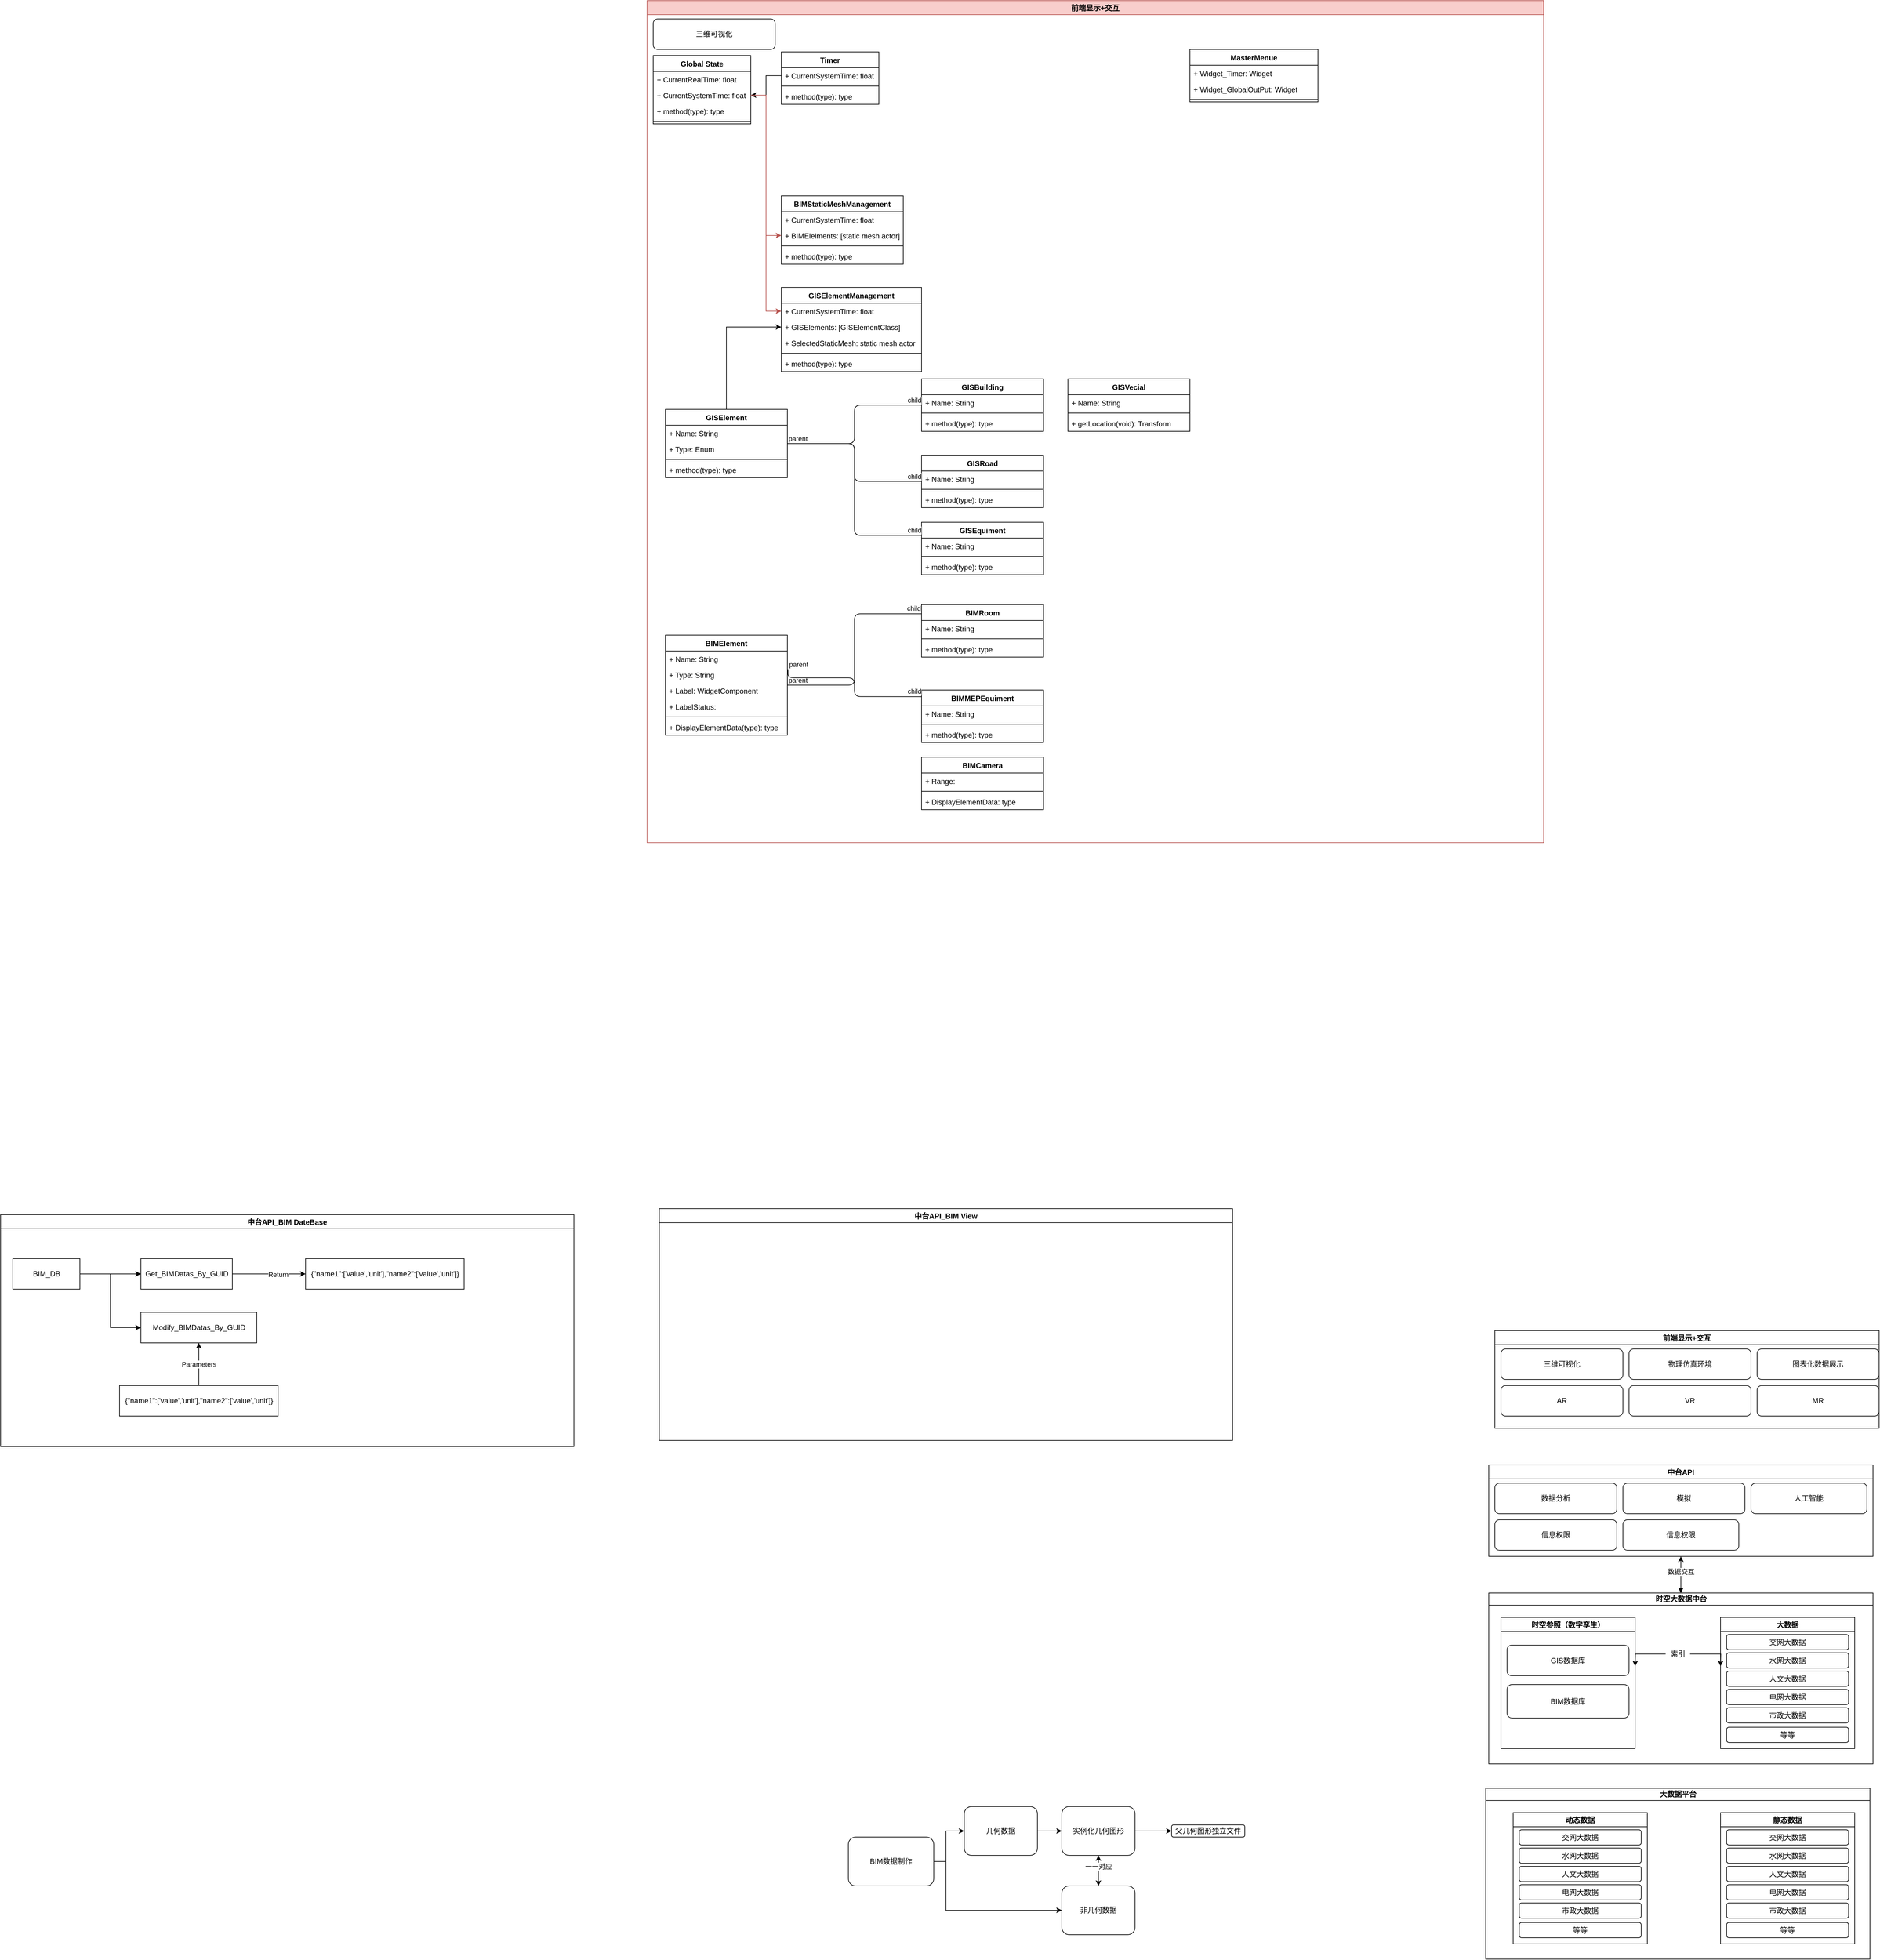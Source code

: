 <mxfile version="13.10.0" type="github">
  <diagram name="Page-1" id="9f46799a-70d6-7492-0946-bef42562c5a5">
    <mxGraphModel dx="2852" dy="2996" grid="1" gridSize="10" guides="1" tooltips="1" connect="1" arrows="1" fold="1" page="1" pageScale="1" pageWidth="1100" pageHeight="850" background="#ffffff" math="0" shadow="0">
      <root>
        <mxCell id="0" />
        <mxCell id="1" parent="0" />
        <mxCell id="bS8lpIofFMbCS8YV53wC-8" style="edgeStyle=orthogonalEdgeStyle;rounded=0;orthogonalLoop=1;jettySize=auto;html=1;entryX=0;entryY=0.5;entryDx=0;entryDy=0;" parent="1" source="bS8lpIofFMbCS8YV53wC-5" target="bS8lpIofFMbCS8YV53wC-9" edge="1">
          <mxGeometry relative="1" as="geometry">
            <mxPoint x="-510" y="760" as="targetPoint" />
            <Array as="points">
              <mxPoint x="-530" y="800" />
              <mxPoint x="-530" y="750" />
            </Array>
          </mxGeometry>
        </mxCell>
        <mxCell id="bS8lpIofFMbCS8YV53wC-11" style="edgeStyle=orthogonalEdgeStyle;rounded=0;orthogonalLoop=1;jettySize=auto;html=1;" parent="1" source="bS8lpIofFMbCS8YV53wC-5" target="bS8lpIofFMbCS8YV53wC-10" edge="1">
          <mxGeometry relative="1" as="geometry">
            <Array as="points">
              <mxPoint x="-530" y="800" />
              <mxPoint x="-530" y="880" />
            </Array>
          </mxGeometry>
        </mxCell>
        <mxCell id="bS8lpIofFMbCS8YV53wC-5" value="BIM数据制作" style="shape=ext;rounded=1;html=1;whiteSpace=wrap;" parent="1" vertex="1">
          <mxGeometry x="-690" y="760" width="140" height="80" as="geometry" />
        </mxCell>
        <mxCell id="bS8lpIofFMbCS8YV53wC-13" style="edgeStyle=orthogonalEdgeStyle;rounded=0;orthogonalLoop=1;jettySize=auto;html=1;exitX=1;exitY=0.5;exitDx=0;exitDy=0;" parent="1" source="bS8lpIofFMbCS8YV53wC-9" target="bS8lpIofFMbCS8YV53wC-12" edge="1">
          <mxGeometry relative="1" as="geometry" />
        </mxCell>
        <mxCell id="bS8lpIofFMbCS8YV53wC-9" value="几何数据" style="shape=ext;rounded=1;html=1;whiteSpace=wrap;" parent="1" vertex="1">
          <mxGeometry x="-500" y="710" width="120" height="80" as="geometry" />
        </mxCell>
        <mxCell id="bS8lpIofFMbCS8YV53wC-16" style="edgeStyle=orthogonalEdgeStyle;rounded=0;orthogonalLoop=1;jettySize=auto;html=1;entryX=0.5;entryY=1;entryDx=0;entryDy=0;" parent="1" source="bS8lpIofFMbCS8YV53wC-10" target="bS8lpIofFMbCS8YV53wC-12" edge="1">
          <mxGeometry relative="1" as="geometry" />
        </mxCell>
        <mxCell id="bS8lpIofFMbCS8YV53wC-10" value="非几何数据" style="shape=ext;rounded=1;html=1;whiteSpace=wrap;" parent="1" vertex="1">
          <mxGeometry x="-340" y="840" width="120" height="80" as="geometry" />
        </mxCell>
        <mxCell id="bS8lpIofFMbCS8YV53wC-15" style="edgeStyle=orthogonalEdgeStyle;rounded=0;orthogonalLoop=1;jettySize=auto;html=1;" parent="1" source="bS8lpIofFMbCS8YV53wC-12" target="bS8lpIofFMbCS8YV53wC-10" edge="1">
          <mxGeometry relative="1" as="geometry" />
        </mxCell>
        <mxCell id="bS8lpIofFMbCS8YV53wC-17" value="一一对应" style="edgeLabel;html=1;align=center;verticalAlign=middle;resizable=0;points=[];" parent="bS8lpIofFMbCS8YV53wC-15" vertex="1" connectable="0">
          <mxGeometry x="-0.274" relative="1" as="geometry">
            <mxPoint as="offset" />
          </mxGeometry>
        </mxCell>
        <mxCell id="bS8lpIofFMbCS8YV53wC-20" style="edgeStyle=orthogonalEdgeStyle;rounded=0;orthogonalLoop=1;jettySize=auto;html=1;entryX=0;entryY=0.5;entryDx=0;entryDy=0;" parent="1" source="bS8lpIofFMbCS8YV53wC-12" target="bS8lpIofFMbCS8YV53wC-21" edge="1">
          <mxGeometry relative="1" as="geometry">
            <mxPoint x="-170" y="710" as="targetPoint" />
          </mxGeometry>
        </mxCell>
        <mxCell id="bS8lpIofFMbCS8YV53wC-12" value="实例化几何图形" style="shape=ext;rounded=1;html=1;whiteSpace=wrap;" parent="1" vertex="1">
          <mxGeometry x="-340" y="710" width="120" height="80" as="geometry" />
        </mxCell>
        <mxCell id="bS8lpIofFMbCS8YV53wC-21" value="父几何图形独立文件" style="shape=ext;rounded=1;html=1;whiteSpace=wrap;" parent="1" vertex="1">
          <mxGeometry x="-160" y="740" width="120" height="20" as="geometry" />
        </mxCell>
        <mxCell id="m-ctssJ2quEOxKzwu2zu-47" style="edgeStyle=orthogonalEdgeStyle;rounded=0;orthogonalLoop=1;jettySize=auto;html=1;entryX=0.5;entryY=1;entryDx=0;entryDy=0;startArrow=block;startFill=1;" parent="1" source="m-ctssJ2quEOxKzwu2zu-3" target="m-ctssJ2quEOxKzwu2zu-46" edge="1">
          <mxGeometry relative="1" as="geometry">
            <Array as="points">
              <mxPoint x="675" y="360" />
              <mxPoint x="675" y="360" />
            </Array>
          </mxGeometry>
        </mxCell>
        <mxCell id="m-ctssJ2quEOxKzwu2zu-48" value="数据交互" style="edgeLabel;html=1;align=center;verticalAlign=middle;resizable=0;points=[];" parent="m-ctssJ2quEOxKzwu2zu-47" vertex="1" connectable="0">
          <mxGeometry x="0.183" relative="1" as="geometry">
            <mxPoint as="offset" />
          </mxGeometry>
        </mxCell>
        <mxCell id="m-ctssJ2quEOxKzwu2zu-3" value="时空大数据中台" style="swimlane;html=1;startSize=20;horizontal=1;childLayout=treeLayout;horizontalTree=0;resizable=1;containerType=tree;" parent="1" vertex="1">
          <mxGeometry x="360" y="360" width="630" height="280" as="geometry">
            <mxRectangle x="360" y="340" width="140" height="20" as="alternateBounds" />
          </mxGeometry>
        </mxCell>
        <mxCell id="m-ctssJ2quEOxKzwu2zu-10" value="时空参照（数字孪生）" style="swimlane;fillColor=none;" parent="m-ctssJ2quEOxKzwu2zu-3" vertex="1">
          <mxGeometry x="20" y="40" width="220" height="215" as="geometry" />
        </mxCell>
        <mxCell id="bS8lpIofFMbCS8YV53wC-6" value="BIM数据库" style="shape=ext;rounded=1;html=1;whiteSpace=wrap;" parent="m-ctssJ2quEOxKzwu2zu-10" vertex="1">
          <mxGeometry x="10" y="110" width="200" height="55" as="geometry" />
        </mxCell>
        <mxCell id="m-ctssJ2quEOxKzwu2zu-49" value="GIS数据库" style="shape=ext;rounded=1;html=1;whiteSpace=wrap;" parent="m-ctssJ2quEOxKzwu2zu-10" vertex="1">
          <mxGeometry x="10" y="45.5" width="200" height="50" as="geometry" />
        </mxCell>
        <mxCell id="m-ctssJ2quEOxKzwu2zu-11" value="大数据" style="swimlane;fillColor=none;" parent="m-ctssJ2quEOxKzwu2zu-3" vertex="1">
          <mxGeometry x="380" y="40" width="220" height="215" as="geometry" />
        </mxCell>
        <mxCell id="m-ctssJ2quEOxKzwu2zu-12" value="交网大数据" style="shape=ext;rounded=1;html=1;whiteSpace=wrap;" parent="m-ctssJ2quEOxKzwu2zu-11" vertex="1">
          <mxGeometry x="10" y="28" width="200" height="25" as="geometry" />
        </mxCell>
        <mxCell id="m-ctssJ2quEOxKzwu2zu-19" value="水网大数据" style="shape=ext;rounded=1;html=1;whiteSpace=wrap;" parent="m-ctssJ2quEOxKzwu2zu-11" vertex="1">
          <mxGeometry x="10" y="58" width="200" height="25" as="geometry" />
        </mxCell>
        <mxCell id="m-ctssJ2quEOxKzwu2zu-20" value="人文大数据" style="shape=ext;rounded=1;html=1;whiteSpace=wrap;" parent="m-ctssJ2quEOxKzwu2zu-11" vertex="1">
          <mxGeometry x="10" y="88" width="200" height="25" as="geometry" />
        </mxCell>
        <mxCell id="m-ctssJ2quEOxKzwu2zu-21" value="电网大数据" style="shape=ext;rounded=1;html=1;whiteSpace=wrap;" parent="m-ctssJ2quEOxKzwu2zu-11" vertex="1">
          <mxGeometry x="10" y="118" width="200" height="25" as="geometry" />
        </mxCell>
        <mxCell id="m-ctssJ2quEOxKzwu2zu-22" value="市政大数据" style="shape=ext;rounded=1;html=1;whiteSpace=wrap;" parent="m-ctssJ2quEOxKzwu2zu-11" vertex="1">
          <mxGeometry x="10" y="148" width="200" height="25" as="geometry" />
        </mxCell>
        <mxCell id="m-ctssJ2quEOxKzwu2zu-23" value="等等" style="shape=ext;rounded=1;html=1;whiteSpace=wrap;" parent="m-ctssJ2quEOxKzwu2zu-11" vertex="1">
          <mxGeometry x="10" y="180" width="200" height="25" as="geometry" />
        </mxCell>
        <mxCell id="m-ctssJ2quEOxKzwu2zu-42" value="索引" style="text;html=1;align=center;verticalAlign=middle;resizable=0;points=[];autosize=1;" parent="m-ctssJ2quEOxKzwu2zu-3" vertex="1">
          <mxGeometry x="290" y="90" width="40" height="20" as="geometry" />
        </mxCell>
        <mxCell id="m-ctssJ2quEOxKzwu2zu-43" style="edgeStyle=orthogonalEdgeStyle;rounded=0;orthogonalLoop=1;jettySize=auto;html=1;" parent="1" source="m-ctssJ2quEOxKzwu2zu-42" edge="1">
          <mxGeometry relative="1" as="geometry">
            <mxPoint x="600" y="480" as="targetPoint" />
          </mxGeometry>
        </mxCell>
        <mxCell id="m-ctssJ2quEOxKzwu2zu-45" style="edgeStyle=orthogonalEdgeStyle;rounded=0;orthogonalLoop=1;jettySize=auto;html=1;" parent="1" source="m-ctssJ2quEOxKzwu2zu-42" edge="1">
          <mxGeometry relative="1" as="geometry">
            <mxPoint x="740" y="480" as="targetPoint" />
          </mxGeometry>
        </mxCell>
        <mxCell id="m-ctssJ2quEOxKzwu2zu-46" value="中台API" style="swimlane;fillColor=none;" parent="1" vertex="1">
          <mxGeometry x="360" y="150" width="630" height="150" as="geometry" />
        </mxCell>
        <mxCell id="bS8lpIofFMbCS8YV53wC-4" value="数据分析" style="shape=ext;rounded=1;html=1;whiteSpace=wrap;" parent="m-ctssJ2quEOxKzwu2zu-46" vertex="1">
          <mxGeometry x="10" y="30" width="200" height="50" as="geometry" />
        </mxCell>
        <mxCell id="m-ctssJ2quEOxKzwu2zu-50" value="模拟" style="shape=ext;rounded=1;html=1;whiteSpace=wrap;" parent="m-ctssJ2quEOxKzwu2zu-46" vertex="1">
          <mxGeometry x="220" y="30" width="200" height="50" as="geometry" />
        </mxCell>
        <mxCell id="m-ctssJ2quEOxKzwu2zu-51" value="人工智能" style="shape=ext;rounded=1;html=1;whiteSpace=wrap;" parent="m-ctssJ2quEOxKzwu2zu-46" vertex="1">
          <mxGeometry x="430" y="30" width="190" height="50" as="geometry" />
        </mxCell>
        <mxCell id="m-ctssJ2quEOxKzwu2zu-52" value="信息权限" style="shape=ext;rounded=1;html=1;whiteSpace=wrap;" parent="m-ctssJ2quEOxKzwu2zu-46" vertex="1">
          <mxGeometry x="10" y="90" width="200" height="50" as="geometry" />
        </mxCell>
        <mxCell id="m-ctssJ2quEOxKzwu2zu-53" value="信息权限" style="shape=ext;rounded=1;html=1;whiteSpace=wrap;" parent="m-ctssJ2quEOxKzwu2zu-46" vertex="1">
          <mxGeometry x="220" y="90" width="190" height="50" as="geometry" />
        </mxCell>
        <mxCell id="m-ctssJ2quEOxKzwu2zu-60" value="前端显示+交互" style="swimlane;fillColor=#f8cecc;strokeColor=#b85450;" parent="1" vertex="1">
          <mxGeometry x="-1020" y="-2250" width="1470" height="1380" as="geometry" />
        </mxCell>
        <mxCell id="m-ctssJ2quEOxKzwu2zu-61" value="三维可视化" style="shape=ext;rounded=1;html=1;whiteSpace=wrap;" parent="m-ctssJ2quEOxKzwu2zu-60" vertex="1">
          <mxGeometry x="10" y="30" width="200" height="50" as="geometry" />
        </mxCell>
        <mxCell id="Zd3WpHDS-rCR1Q-dJC60-32" value="Global State" style="swimlane;fontStyle=1;align=center;verticalAlign=top;childLayout=stackLayout;horizontal=1;startSize=26;horizontalStack=0;resizeParent=1;resizeParentMax=0;resizeLast=0;collapsible=1;marginBottom=0;" parent="m-ctssJ2quEOxKzwu2zu-60" vertex="1">
          <mxGeometry x="10" y="90" width="160" height="112" as="geometry" />
        </mxCell>
        <mxCell id="Zd3WpHDS-rCR1Q-dJC60-36" value="+ CurrentRealTime: float" style="text;strokeColor=none;fillColor=none;align=left;verticalAlign=top;spacingLeft=4;spacingRight=4;overflow=hidden;rotatable=0;points=[[0,0.5],[1,0.5]];portConstraint=eastwest;" parent="Zd3WpHDS-rCR1Q-dJC60-32" vertex="1">
          <mxGeometry y="26" width="160" height="26" as="geometry" />
        </mxCell>
        <mxCell id="Zd3WpHDS-rCR1Q-dJC60-33" value="+ CurrentSystemTime: float" style="text;strokeColor=none;fillColor=none;align=left;verticalAlign=top;spacingLeft=4;spacingRight=4;overflow=hidden;rotatable=0;points=[[0,0.5],[1,0.5]];portConstraint=eastwest;" parent="Zd3WpHDS-rCR1Q-dJC60-32" vertex="1">
          <mxGeometry y="52" width="160" height="26" as="geometry" />
        </mxCell>
        <mxCell id="Zd3WpHDS-rCR1Q-dJC60-35" value="+ method(type): type" style="text;strokeColor=none;fillColor=none;align=left;verticalAlign=top;spacingLeft=4;spacingRight=4;overflow=hidden;rotatable=0;points=[[0,0.5],[1,0.5]];portConstraint=eastwest;" parent="Zd3WpHDS-rCR1Q-dJC60-32" vertex="1">
          <mxGeometry y="78" width="160" height="26" as="geometry" />
        </mxCell>
        <mxCell id="Zd3WpHDS-rCR1Q-dJC60-34" value="" style="line;strokeWidth=1;fillColor=none;align=left;verticalAlign=middle;spacingTop=-1;spacingLeft=3;spacingRight=3;rotatable=0;labelPosition=right;points=[];portConstraint=eastwest;" parent="Zd3WpHDS-rCR1Q-dJC60-32" vertex="1">
          <mxGeometry y="104" width="160" height="8" as="geometry" />
        </mxCell>
        <mxCell id="Zd3WpHDS-rCR1Q-dJC60-37" value="Timer" style="swimlane;fontStyle=1;align=center;verticalAlign=top;childLayout=stackLayout;horizontal=1;startSize=26;horizontalStack=0;resizeParent=1;resizeParentMax=0;resizeLast=0;collapsible=1;marginBottom=0;" parent="m-ctssJ2quEOxKzwu2zu-60" vertex="1">
          <mxGeometry x="220" y="84" width="160" height="86" as="geometry" />
        </mxCell>
        <mxCell id="Zd3WpHDS-rCR1Q-dJC60-38" value="+ CurrentSystemTime: float" style="text;strokeColor=none;fillColor=none;align=left;verticalAlign=top;spacingLeft=4;spacingRight=4;overflow=hidden;rotatable=0;points=[[0,0.5],[1,0.5]];portConstraint=eastwest;" parent="Zd3WpHDS-rCR1Q-dJC60-37" vertex="1">
          <mxGeometry y="26" width="160" height="26" as="geometry" />
        </mxCell>
        <mxCell id="Zd3WpHDS-rCR1Q-dJC60-39" value="" style="line;strokeWidth=1;fillColor=none;align=left;verticalAlign=middle;spacingTop=-1;spacingLeft=3;spacingRight=3;rotatable=0;labelPosition=right;points=[];portConstraint=eastwest;" parent="Zd3WpHDS-rCR1Q-dJC60-37" vertex="1">
          <mxGeometry y="52" width="160" height="8" as="geometry" />
        </mxCell>
        <mxCell id="Zd3WpHDS-rCR1Q-dJC60-40" value="+ method(type): type" style="text;strokeColor=none;fillColor=none;align=left;verticalAlign=top;spacingLeft=4;spacingRight=4;overflow=hidden;rotatable=0;points=[[0,0.5],[1,0.5]];portConstraint=eastwest;" parent="Zd3WpHDS-rCR1Q-dJC60-37" vertex="1">
          <mxGeometry y="60" width="160" height="26" as="geometry" />
        </mxCell>
        <mxCell id="Zd3WpHDS-rCR1Q-dJC60-41" style="edgeStyle=orthogonalEdgeStyle;rounded=0;orthogonalLoop=1;jettySize=auto;html=1;" parent="m-ctssJ2quEOxKzwu2zu-60" source="Zd3WpHDS-rCR1Q-dJC60-38" target="Zd3WpHDS-rCR1Q-dJC60-33" edge="1">
          <mxGeometry relative="1" as="geometry" />
        </mxCell>
        <mxCell id="Zd3WpHDS-rCR1Q-dJC60-42" value="BIMStaticMeshManagement" style="swimlane;fontStyle=1;align=center;verticalAlign=top;childLayout=stackLayout;horizontal=1;startSize=26;horizontalStack=0;resizeParent=1;resizeParentMax=0;resizeLast=0;collapsible=1;marginBottom=0;" parent="m-ctssJ2quEOxKzwu2zu-60" vertex="1">
          <mxGeometry x="220" y="320" width="200" height="112" as="geometry" />
        </mxCell>
        <mxCell id="Zd3WpHDS-rCR1Q-dJC60-52" value="+ CurrentSystemTime: float" style="text;strokeColor=none;fillColor=none;align=left;verticalAlign=top;spacingLeft=4;spacingRight=4;overflow=hidden;rotatable=0;points=[[0,0.5],[1,0.5]];portConstraint=eastwest;" parent="Zd3WpHDS-rCR1Q-dJC60-42" vertex="1">
          <mxGeometry y="26" width="200" height="26" as="geometry" />
        </mxCell>
        <mxCell id="Zd3WpHDS-rCR1Q-dJC60-43" value="+ BIMElelments: [static mesh actor]" style="text;strokeColor=none;fillColor=none;align=left;verticalAlign=top;spacingLeft=4;spacingRight=4;overflow=hidden;rotatable=0;points=[[0,0.5],[1,0.5]];portConstraint=eastwest;" parent="Zd3WpHDS-rCR1Q-dJC60-42" vertex="1">
          <mxGeometry y="52" width="200" height="26" as="geometry" />
        </mxCell>
        <mxCell id="Zd3WpHDS-rCR1Q-dJC60-44" value="" style="line;strokeWidth=1;fillColor=none;align=left;verticalAlign=middle;spacingTop=-1;spacingLeft=3;spacingRight=3;rotatable=0;labelPosition=right;points=[];portConstraint=eastwest;" parent="Zd3WpHDS-rCR1Q-dJC60-42" vertex="1">
          <mxGeometry y="78" width="200" height="8" as="geometry" />
        </mxCell>
        <mxCell id="Zd3WpHDS-rCR1Q-dJC60-45" value="+ method(type): type" style="text;strokeColor=none;fillColor=none;align=left;verticalAlign=top;spacingLeft=4;spacingRight=4;overflow=hidden;rotatable=0;points=[[0,0.5],[1,0.5]];portConstraint=eastwest;" parent="Zd3WpHDS-rCR1Q-dJC60-42" vertex="1">
          <mxGeometry y="86" width="200" height="26" as="geometry" />
        </mxCell>
        <mxCell id="Zd3WpHDS-rCR1Q-dJC60-46" style="edgeStyle=orthogonalEdgeStyle;rounded=0;orthogonalLoop=1;jettySize=auto;html=1;fillColor=#f8cecc;strokeColor=#b85450;" parent="m-ctssJ2quEOxKzwu2zu-60" source="Zd3WpHDS-rCR1Q-dJC60-33" target="Zd3WpHDS-rCR1Q-dJC60-43" edge="1">
          <mxGeometry relative="1" as="geometry" />
        </mxCell>
        <mxCell id="Zd3WpHDS-rCR1Q-dJC60-47" value="GISElementManagement" style="swimlane;fontStyle=1;align=center;verticalAlign=top;childLayout=stackLayout;horizontal=1;startSize=26;horizontalStack=0;resizeParent=1;resizeParentMax=0;resizeLast=0;collapsible=1;marginBottom=0;" parent="m-ctssJ2quEOxKzwu2zu-60" vertex="1">
          <mxGeometry x="220" y="470" width="230" height="138" as="geometry" />
        </mxCell>
        <mxCell id="Zd3WpHDS-rCR1Q-dJC60-48" value="+ CurrentSystemTime: float" style="text;strokeColor=none;fillColor=none;align=left;verticalAlign=top;spacingLeft=4;spacingRight=4;overflow=hidden;rotatable=0;points=[[0,0.5],[1,0.5]];portConstraint=eastwest;" parent="Zd3WpHDS-rCR1Q-dJC60-47" vertex="1">
          <mxGeometry y="26" width="230" height="26" as="geometry" />
        </mxCell>
        <mxCell id="Zd3WpHDS-rCR1Q-dJC60-53" value="+ GISElements: [GISElementClass]" style="text;strokeColor=none;fillColor=none;align=left;verticalAlign=top;spacingLeft=4;spacingRight=4;overflow=hidden;rotatable=0;points=[[0,0.5],[1,0.5]];portConstraint=eastwest;" parent="Zd3WpHDS-rCR1Q-dJC60-47" vertex="1">
          <mxGeometry y="52" width="230" height="26" as="geometry" />
        </mxCell>
        <mxCell id="Zd3WpHDS-rCR1Q-dJC60-94" value="+ SelectedStaticMesh: static mesh actor" style="text;strokeColor=none;fillColor=none;align=left;verticalAlign=top;spacingLeft=4;spacingRight=4;overflow=hidden;rotatable=0;points=[[0,0.5],[1,0.5]];portConstraint=eastwest;" parent="Zd3WpHDS-rCR1Q-dJC60-47" vertex="1">
          <mxGeometry y="78" width="230" height="26" as="geometry" />
        </mxCell>
        <mxCell id="Zd3WpHDS-rCR1Q-dJC60-49" value="" style="line;strokeWidth=1;fillColor=none;align=left;verticalAlign=middle;spacingTop=-1;spacingLeft=3;spacingRight=3;rotatable=0;labelPosition=right;points=[];portConstraint=eastwest;" parent="Zd3WpHDS-rCR1Q-dJC60-47" vertex="1">
          <mxGeometry y="104" width="230" height="8" as="geometry" />
        </mxCell>
        <mxCell id="Zd3WpHDS-rCR1Q-dJC60-50" value="+ method(type): type" style="text;strokeColor=none;fillColor=none;align=left;verticalAlign=top;spacingLeft=4;spacingRight=4;overflow=hidden;rotatable=0;points=[[0,0.5],[1,0.5]];portConstraint=eastwest;" parent="Zd3WpHDS-rCR1Q-dJC60-47" vertex="1">
          <mxGeometry y="112" width="230" height="26" as="geometry" />
        </mxCell>
        <mxCell id="Zd3WpHDS-rCR1Q-dJC60-51" style="edgeStyle=orthogonalEdgeStyle;rounded=0;orthogonalLoop=1;jettySize=auto;html=1;entryX=0;entryY=0.5;entryDx=0;entryDy=0;fillColor=#f8cecc;strokeColor=#b85450;" parent="m-ctssJ2quEOxKzwu2zu-60" source="Zd3WpHDS-rCR1Q-dJC60-33" target="Zd3WpHDS-rCR1Q-dJC60-48" edge="1">
          <mxGeometry relative="1" as="geometry" />
        </mxCell>
        <mxCell id="Zd3WpHDS-rCR1Q-dJC60-78" style="edgeStyle=orthogonalEdgeStyle;rounded=0;orthogonalLoop=1;jettySize=auto;html=1;" parent="m-ctssJ2quEOxKzwu2zu-60" source="Zd3WpHDS-rCR1Q-dJC60-54" target="Zd3WpHDS-rCR1Q-dJC60-53" edge="1">
          <mxGeometry relative="1" as="geometry" />
        </mxCell>
        <mxCell id="Zd3WpHDS-rCR1Q-dJC60-54" value="GISElement" style="swimlane;fontStyle=1;align=center;verticalAlign=top;childLayout=stackLayout;horizontal=1;startSize=26;horizontalStack=0;resizeParent=1;resizeParentMax=0;resizeLast=0;collapsible=1;marginBottom=0;swimlaneFillColor=#ffffff;" parent="m-ctssJ2quEOxKzwu2zu-60" vertex="1">
          <mxGeometry x="30" y="670" width="200" height="112" as="geometry" />
        </mxCell>
        <mxCell id="d3mLGaWf6AF9hgOQs2JB-5" value="+ Name: String" style="text;strokeColor=none;fillColor=none;align=left;verticalAlign=top;spacingLeft=4;spacingRight=4;overflow=hidden;rotatable=0;points=[[0,0.5],[1,0.5]];portConstraint=eastwest;" parent="Zd3WpHDS-rCR1Q-dJC60-54" vertex="1">
          <mxGeometry y="26" width="200" height="26" as="geometry" />
        </mxCell>
        <mxCell id="Zd3WpHDS-rCR1Q-dJC60-55" value="+ Type: Enum" style="text;strokeColor=none;fillColor=none;align=left;verticalAlign=top;spacingLeft=4;spacingRight=4;overflow=hidden;rotatable=0;points=[[0,0.5],[1,0.5]];portConstraint=eastwest;" parent="Zd3WpHDS-rCR1Q-dJC60-54" vertex="1">
          <mxGeometry y="52" width="200" height="26" as="geometry" />
        </mxCell>
        <mxCell id="Zd3WpHDS-rCR1Q-dJC60-57" value="" style="line;strokeWidth=1;fillColor=none;align=left;verticalAlign=middle;spacingTop=-1;spacingLeft=3;spacingRight=3;rotatable=0;labelPosition=right;points=[];portConstraint=eastwest;" parent="Zd3WpHDS-rCR1Q-dJC60-54" vertex="1">
          <mxGeometry y="78" width="200" height="8" as="geometry" />
        </mxCell>
        <mxCell id="Zd3WpHDS-rCR1Q-dJC60-58" value="+ method(type): type" style="text;strokeColor=none;fillColor=none;align=left;verticalAlign=top;spacingLeft=4;spacingRight=4;overflow=hidden;rotatable=0;points=[[0,0.5],[1,0.5]];portConstraint=eastwest;" parent="Zd3WpHDS-rCR1Q-dJC60-54" vertex="1">
          <mxGeometry y="86" width="200" height="26" as="geometry" />
        </mxCell>
        <mxCell id="Zd3WpHDS-rCR1Q-dJC60-59" value="GISBuilding" style="swimlane;fontStyle=1;align=center;verticalAlign=top;childLayout=stackLayout;horizontal=1;startSize=26;horizontalStack=0;resizeParent=1;resizeParentMax=0;resizeLast=0;collapsible=1;marginBottom=0;" parent="m-ctssJ2quEOxKzwu2zu-60" vertex="1">
          <mxGeometry x="450" y="620" width="200" height="86" as="geometry" />
        </mxCell>
        <mxCell id="Zd3WpHDS-rCR1Q-dJC60-60" value="+ Name: String" style="text;strokeColor=none;fillColor=none;align=left;verticalAlign=top;spacingLeft=4;spacingRight=4;overflow=hidden;rotatable=0;points=[[0,0.5],[1,0.5]];portConstraint=eastwest;" parent="Zd3WpHDS-rCR1Q-dJC60-59" vertex="1">
          <mxGeometry y="26" width="200" height="26" as="geometry" />
        </mxCell>
        <mxCell id="Zd3WpHDS-rCR1Q-dJC60-62" value="" style="line;strokeWidth=1;fillColor=none;align=left;verticalAlign=middle;spacingTop=-1;spacingLeft=3;spacingRight=3;rotatable=0;labelPosition=right;points=[];portConstraint=eastwest;" parent="Zd3WpHDS-rCR1Q-dJC60-59" vertex="1">
          <mxGeometry y="52" width="200" height="8" as="geometry" />
        </mxCell>
        <mxCell id="Zd3WpHDS-rCR1Q-dJC60-63" value="+ method(type): type" style="text;strokeColor=none;fillColor=none;align=left;verticalAlign=top;spacingLeft=4;spacingRight=4;overflow=hidden;rotatable=0;points=[[0,0.5],[1,0.5]];portConstraint=eastwest;" parent="Zd3WpHDS-rCR1Q-dJC60-59" vertex="1">
          <mxGeometry y="60" width="200" height="26" as="geometry" />
        </mxCell>
        <mxCell id="Zd3WpHDS-rCR1Q-dJC60-65" value="" style="endArrow=none;html=1;edgeStyle=orthogonalEdgeStyle;" parent="m-ctssJ2quEOxKzwu2zu-60" source="Zd3WpHDS-rCR1Q-dJC60-54" target="Zd3WpHDS-rCR1Q-dJC60-59" edge="1">
          <mxGeometry relative="1" as="geometry">
            <mxPoint x="270" y="770" as="sourcePoint" />
            <mxPoint x="430" y="770" as="targetPoint" />
          </mxGeometry>
        </mxCell>
        <mxCell id="Zd3WpHDS-rCR1Q-dJC60-66" value="parent" style="edgeLabel;resizable=0;html=1;align=left;verticalAlign=bottom;" parent="Zd3WpHDS-rCR1Q-dJC60-65" connectable="0" vertex="1">
          <mxGeometry x="-1" relative="1" as="geometry" />
        </mxCell>
        <mxCell id="Zd3WpHDS-rCR1Q-dJC60-67" value="child" style="edgeLabel;resizable=0;html=1;align=right;verticalAlign=bottom;" parent="Zd3WpHDS-rCR1Q-dJC60-65" connectable="0" vertex="1">
          <mxGeometry x="1" relative="1" as="geometry" />
        </mxCell>
        <mxCell id="Zd3WpHDS-rCR1Q-dJC60-68" value="GISRoad" style="swimlane;fontStyle=1;align=center;verticalAlign=top;childLayout=stackLayout;horizontal=1;startSize=26;horizontalStack=0;resizeParent=1;resizeParentMax=0;resizeLast=0;collapsible=1;marginBottom=0;" parent="m-ctssJ2quEOxKzwu2zu-60" vertex="1">
          <mxGeometry x="450" y="745" width="200" height="86" as="geometry" />
        </mxCell>
        <mxCell id="Zd3WpHDS-rCR1Q-dJC60-69" value="+ Name: String" style="text;strokeColor=none;fillColor=none;align=left;verticalAlign=top;spacingLeft=4;spacingRight=4;overflow=hidden;rotatable=0;points=[[0,0.5],[1,0.5]];portConstraint=eastwest;" parent="Zd3WpHDS-rCR1Q-dJC60-68" vertex="1">
          <mxGeometry y="26" width="200" height="26" as="geometry" />
        </mxCell>
        <mxCell id="Zd3WpHDS-rCR1Q-dJC60-70" value="" style="line;strokeWidth=1;fillColor=none;align=left;verticalAlign=middle;spacingTop=-1;spacingLeft=3;spacingRight=3;rotatable=0;labelPosition=right;points=[];portConstraint=eastwest;" parent="Zd3WpHDS-rCR1Q-dJC60-68" vertex="1">
          <mxGeometry y="52" width="200" height="8" as="geometry" />
        </mxCell>
        <mxCell id="Zd3WpHDS-rCR1Q-dJC60-71" value="+ method(type): type" style="text;strokeColor=none;fillColor=none;align=left;verticalAlign=top;spacingLeft=4;spacingRight=4;overflow=hidden;rotatable=0;points=[[0,0.5],[1,0.5]];portConstraint=eastwest;" parent="Zd3WpHDS-rCR1Q-dJC60-68" vertex="1">
          <mxGeometry y="60" width="200" height="26" as="geometry" />
        </mxCell>
        <mxCell id="Zd3WpHDS-rCR1Q-dJC60-72" value="" style="endArrow=none;html=1;edgeStyle=orthogonalEdgeStyle;" parent="m-ctssJ2quEOxKzwu2zu-60" source="Zd3WpHDS-rCR1Q-dJC60-54" target="Zd3WpHDS-rCR1Q-dJC60-68" edge="1">
          <mxGeometry relative="1" as="geometry">
            <mxPoint x="240" y="736.0" as="sourcePoint" />
            <mxPoint x="430" y="648" as="targetPoint" />
          </mxGeometry>
        </mxCell>
        <mxCell id="Zd3WpHDS-rCR1Q-dJC60-73" value="parent" style="edgeLabel;resizable=0;html=1;align=left;verticalAlign=bottom;" parent="Zd3WpHDS-rCR1Q-dJC60-72" connectable="0" vertex="1">
          <mxGeometry x="-1" relative="1" as="geometry" />
        </mxCell>
        <mxCell id="Zd3WpHDS-rCR1Q-dJC60-74" value="child" style="edgeLabel;resizable=0;html=1;align=right;verticalAlign=bottom;" parent="Zd3WpHDS-rCR1Q-dJC60-72" connectable="0" vertex="1">
          <mxGeometry x="1" relative="1" as="geometry" />
        </mxCell>
        <mxCell id="Zd3WpHDS-rCR1Q-dJC60-79" value="GISEquiment" style="swimlane;fontStyle=1;align=center;verticalAlign=top;childLayout=stackLayout;horizontal=1;startSize=26;horizontalStack=0;resizeParent=1;resizeParentMax=0;resizeLast=0;collapsible=1;marginBottom=0;" parent="m-ctssJ2quEOxKzwu2zu-60" vertex="1">
          <mxGeometry x="450" y="855" width="200" height="86" as="geometry" />
        </mxCell>
        <mxCell id="Zd3WpHDS-rCR1Q-dJC60-80" value="+ Name: String" style="text;strokeColor=none;fillColor=none;align=left;verticalAlign=top;spacingLeft=4;spacingRight=4;overflow=hidden;rotatable=0;points=[[0,0.5],[1,0.5]];portConstraint=eastwest;" parent="Zd3WpHDS-rCR1Q-dJC60-79" vertex="1">
          <mxGeometry y="26" width="200" height="26" as="geometry" />
        </mxCell>
        <mxCell id="Zd3WpHDS-rCR1Q-dJC60-81" value="" style="line;strokeWidth=1;fillColor=none;align=left;verticalAlign=middle;spacingTop=-1;spacingLeft=3;spacingRight=3;rotatable=0;labelPosition=right;points=[];portConstraint=eastwest;" parent="Zd3WpHDS-rCR1Q-dJC60-79" vertex="1">
          <mxGeometry y="52" width="200" height="8" as="geometry" />
        </mxCell>
        <mxCell id="Zd3WpHDS-rCR1Q-dJC60-82" value="+ method(type): type" style="text;strokeColor=none;fillColor=none;align=left;verticalAlign=top;spacingLeft=4;spacingRight=4;overflow=hidden;rotatable=0;points=[[0,0.5],[1,0.5]];portConstraint=eastwest;" parent="Zd3WpHDS-rCR1Q-dJC60-79" vertex="1">
          <mxGeometry y="60" width="200" height="26" as="geometry" />
        </mxCell>
        <mxCell id="Zd3WpHDS-rCR1Q-dJC60-86" value="" style="endArrow=none;html=1;edgeStyle=orthogonalEdgeStyle;entryX=0;entryY=0.25;entryDx=0;entryDy=0;" parent="m-ctssJ2quEOxKzwu2zu-60" source="Zd3WpHDS-rCR1Q-dJC60-54" target="Zd3WpHDS-rCR1Q-dJC60-79" edge="1">
          <mxGeometry relative="1" as="geometry">
            <mxPoint x="240" y="723" as="sourcePoint" />
            <mxPoint x="430" y="773" as="targetPoint" />
          </mxGeometry>
        </mxCell>
        <mxCell id="Zd3WpHDS-rCR1Q-dJC60-87" value="parent" style="edgeLabel;resizable=0;html=1;align=left;verticalAlign=bottom;" parent="Zd3WpHDS-rCR1Q-dJC60-86" connectable="0" vertex="1">
          <mxGeometry x="-1" relative="1" as="geometry" />
        </mxCell>
        <mxCell id="Zd3WpHDS-rCR1Q-dJC60-88" value="child" style="edgeLabel;resizable=0;html=1;align=right;verticalAlign=bottom;" parent="Zd3WpHDS-rCR1Q-dJC60-86" connectable="0" vertex="1">
          <mxGeometry x="1" relative="1" as="geometry" />
        </mxCell>
        <mxCell id="Zd3WpHDS-rCR1Q-dJC60-89" value="MasterMenue" style="swimlane;fontStyle=1;align=center;verticalAlign=top;childLayout=stackLayout;horizontal=1;startSize=26;horizontalStack=0;resizeParent=1;resizeParentMax=0;resizeLast=0;collapsible=1;marginBottom=0;" parent="m-ctssJ2quEOxKzwu2zu-60" vertex="1">
          <mxGeometry x="890" y="80" width="210" height="86" as="geometry" />
        </mxCell>
        <mxCell id="Zd3WpHDS-rCR1Q-dJC60-90" value="+ Widget_Timer: Widget" style="text;strokeColor=none;fillColor=none;align=left;verticalAlign=top;spacingLeft=4;spacingRight=4;overflow=hidden;rotatable=0;points=[[0,0.5],[1,0.5]];portConstraint=eastwest;" parent="Zd3WpHDS-rCR1Q-dJC60-89" vertex="1">
          <mxGeometry y="26" width="210" height="26" as="geometry" />
        </mxCell>
        <mxCell id="Zd3WpHDS-rCR1Q-dJC60-93" value="+ Widget_GlobalOutPut: Widget" style="text;strokeColor=none;fillColor=none;align=left;verticalAlign=top;spacingLeft=4;spacingRight=4;overflow=hidden;rotatable=0;points=[[0,0.5],[1,0.5]];portConstraint=eastwest;" parent="Zd3WpHDS-rCR1Q-dJC60-89" vertex="1">
          <mxGeometry y="52" width="210" height="26" as="geometry" />
        </mxCell>
        <mxCell id="Zd3WpHDS-rCR1Q-dJC60-91" value="" style="line;strokeWidth=1;fillColor=none;align=left;verticalAlign=middle;spacingTop=-1;spacingLeft=3;spacingRight=3;rotatable=0;labelPosition=right;points=[];portConstraint=eastwest;" parent="Zd3WpHDS-rCR1Q-dJC60-89" vertex="1">
          <mxGeometry y="78" width="210" height="8" as="geometry" />
        </mxCell>
        <mxCell id="d3mLGaWf6AF9hgOQs2JB-1" value="BIMElement" style="swimlane;fontStyle=1;align=center;verticalAlign=top;childLayout=stackLayout;horizontal=1;startSize=26;horizontalStack=0;resizeParent=1;resizeParentMax=0;resizeLast=0;collapsible=1;marginBottom=0;swimlaneFillColor=#ffffff;" parent="m-ctssJ2quEOxKzwu2zu-60" vertex="1">
          <mxGeometry x="30" y="1040" width="200" height="164" as="geometry" />
        </mxCell>
        <mxCell id="d3mLGaWf6AF9hgOQs2JB-2" value="+ Name: String" style="text;strokeColor=none;fillColor=none;align=left;verticalAlign=top;spacingLeft=4;spacingRight=4;overflow=hidden;rotatable=0;points=[[0,0.5],[1,0.5]];portConstraint=eastwest;" parent="d3mLGaWf6AF9hgOQs2JB-1" vertex="1">
          <mxGeometry y="26" width="200" height="26" as="geometry" />
        </mxCell>
        <mxCell id="d3mLGaWf6AF9hgOQs2JB-24" value="+ Type: String" style="text;strokeColor=none;fillColor=none;align=left;verticalAlign=top;spacingLeft=4;spacingRight=4;overflow=hidden;rotatable=0;points=[[0,0.5],[1,0.5]];portConstraint=eastwest;" parent="d3mLGaWf6AF9hgOQs2JB-1" vertex="1">
          <mxGeometry y="52" width="200" height="26" as="geometry" />
        </mxCell>
        <mxCell id="d3mLGaWf6AF9hgOQs2JB-6" value="+ Label: WidgetComponent" style="text;strokeColor=none;fillColor=none;align=left;verticalAlign=top;spacingLeft=4;spacingRight=4;overflow=hidden;rotatable=0;points=[[0,0.5],[1,0.5]];portConstraint=eastwest;" parent="d3mLGaWf6AF9hgOQs2JB-1" vertex="1">
          <mxGeometry y="78" width="200" height="26" as="geometry" />
        </mxCell>
        <mxCell id="d3mLGaWf6AF9hgOQs2JB-25" value="+ LabelStatus: " style="text;strokeColor=none;fillColor=none;align=left;verticalAlign=top;spacingLeft=4;spacingRight=4;overflow=hidden;rotatable=0;points=[[0,0.5],[1,0.5]];portConstraint=eastwest;" parent="d3mLGaWf6AF9hgOQs2JB-1" vertex="1">
          <mxGeometry y="104" width="200" height="26" as="geometry" />
        </mxCell>
        <mxCell id="d3mLGaWf6AF9hgOQs2JB-3" value="" style="line;strokeWidth=1;fillColor=none;align=left;verticalAlign=middle;spacingTop=-1;spacingLeft=3;spacingRight=3;rotatable=0;labelPosition=right;points=[];portConstraint=eastwest;" parent="d3mLGaWf6AF9hgOQs2JB-1" vertex="1">
          <mxGeometry y="130" width="200" height="8" as="geometry" />
        </mxCell>
        <mxCell id="d3mLGaWf6AF9hgOQs2JB-4" value="+ DisplayElementData(type): type" style="text;strokeColor=none;fillColor=none;align=left;verticalAlign=top;spacingLeft=4;spacingRight=4;overflow=hidden;rotatable=0;points=[[0,0.5],[1,0.5]];portConstraint=eastwest;" parent="d3mLGaWf6AF9hgOQs2JB-1" vertex="1">
          <mxGeometry y="138" width="200" height="26" as="geometry" />
        </mxCell>
        <mxCell id="d3mLGaWf6AF9hgOQs2JB-7" value="BIMRoom" style="swimlane;fontStyle=1;align=center;verticalAlign=top;childLayout=stackLayout;horizontal=1;startSize=26;horizontalStack=0;resizeParent=1;resizeParentMax=0;resizeLast=0;collapsible=1;marginBottom=0;" parent="m-ctssJ2quEOxKzwu2zu-60" vertex="1">
          <mxGeometry x="450" y="990" width="200" height="86" as="geometry" />
        </mxCell>
        <mxCell id="d3mLGaWf6AF9hgOQs2JB-8" value="+ Name: String" style="text;strokeColor=none;fillColor=none;align=left;verticalAlign=top;spacingLeft=4;spacingRight=4;overflow=hidden;rotatable=0;points=[[0,0.5],[1,0.5]];portConstraint=eastwest;" parent="d3mLGaWf6AF9hgOQs2JB-7" vertex="1">
          <mxGeometry y="26" width="200" height="26" as="geometry" />
        </mxCell>
        <mxCell id="d3mLGaWf6AF9hgOQs2JB-9" value="" style="line;strokeWidth=1;fillColor=none;align=left;verticalAlign=middle;spacingTop=-1;spacingLeft=3;spacingRight=3;rotatable=0;labelPosition=right;points=[];portConstraint=eastwest;" parent="d3mLGaWf6AF9hgOQs2JB-7" vertex="1">
          <mxGeometry y="52" width="200" height="8" as="geometry" />
        </mxCell>
        <mxCell id="d3mLGaWf6AF9hgOQs2JB-10" value="+ method(type): type" style="text;strokeColor=none;fillColor=none;align=left;verticalAlign=top;spacingLeft=4;spacingRight=4;overflow=hidden;rotatable=0;points=[[0,0.5],[1,0.5]];portConstraint=eastwest;" parent="d3mLGaWf6AF9hgOQs2JB-7" vertex="1">
          <mxGeometry y="60" width="200" height="26" as="geometry" />
        </mxCell>
        <mxCell id="d3mLGaWf6AF9hgOQs2JB-14" value="" style="endArrow=none;html=1;edgeStyle=orthogonalEdgeStyle;entryX=0;entryY=0.174;entryDx=0;entryDy=0;entryPerimeter=0;" parent="m-ctssJ2quEOxKzwu2zu-60" source="d3mLGaWf6AF9hgOQs2JB-1" target="d3mLGaWf6AF9hgOQs2JB-7" edge="1">
          <mxGeometry relative="1" as="geometry">
            <mxPoint x="250" y="1110" as="sourcePoint" />
            <mxPoint x="470" y="1261" as="targetPoint" />
          </mxGeometry>
        </mxCell>
        <mxCell id="d3mLGaWf6AF9hgOQs2JB-15" value="parent" style="edgeLabel;resizable=0;html=1;align=left;verticalAlign=bottom;" parent="d3mLGaWf6AF9hgOQs2JB-14" connectable="0" vertex="1">
          <mxGeometry x="-1" relative="1" as="geometry" />
        </mxCell>
        <mxCell id="d3mLGaWf6AF9hgOQs2JB-16" value="child" style="edgeLabel;resizable=0;html=1;align=right;verticalAlign=bottom;" parent="d3mLGaWf6AF9hgOQs2JB-14" connectable="0" vertex="1">
          <mxGeometry x="1" relative="1" as="geometry" />
        </mxCell>
        <mxCell id="d3mLGaWf6AF9hgOQs2JB-17" value="BIMMEPEquiment" style="swimlane;fontStyle=1;align=center;verticalAlign=top;childLayout=stackLayout;horizontal=1;startSize=26;horizontalStack=0;resizeParent=1;resizeParentMax=0;resizeLast=0;collapsible=1;marginBottom=0;" parent="m-ctssJ2quEOxKzwu2zu-60" vertex="1">
          <mxGeometry x="450" y="1130" width="200" height="86" as="geometry" />
        </mxCell>
        <mxCell id="d3mLGaWf6AF9hgOQs2JB-18" value="+ Name: String" style="text;strokeColor=none;fillColor=none;align=left;verticalAlign=top;spacingLeft=4;spacingRight=4;overflow=hidden;rotatable=0;points=[[0,0.5],[1,0.5]];portConstraint=eastwest;" parent="d3mLGaWf6AF9hgOQs2JB-17" vertex="1">
          <mxGeometry y="26" width="200" height="26" as="geometry" />
        </mxCell>
        <mxCell id="d3mLGaWf6AF9hgOQs2JB-19" value="" style="line;strokeWidth=1;fillColor=none;align=left;verticalAlign=middle;spacingTop=-1;spacingLeft=3;spacingRight=3;rotatable=0;labelPosition=right;points=[];portConstraint=eastwest;" parent="d3mLGaWf6AF9hgOQs2JB-17" vertex="1">
          <mxGeometry y="52" width="200" height="8" as="geometry" />
        </mxCell>
        <mxCell id="d3mLGaWf6AF9hgOQs2JB-20" value="+ method(type): type" style="text;strokeColor=none;fillColor=none;align=left;verticalAlign=top;spacingLeft=4;spacingRight=4;overflow=hidden;rotatable=0;points=[[0,0.5],[1,0.5]];portConstraint=eastwest;" parent="d3mLGaWf6AF9hgOQs2JB-17" vertex="1">
          <mxGeometry y="60" width="200" height="26" as="geometry" />
        </mxCell>
        <mxCell id="d3mLGaWf6AF9hgOQs2JB-21" value="" style="endArrow=none;html=1;edgeStyle=orthogonalEdgeStyle;entryX=0;entryY=0.126;entryDx=0;entryDy=0;entryPerimeter=0;" parent="m-ctssJ2quEOxKzwu2zu-60" target="d3mLGaWf6AF9hgOQs2JB-17" edge="1">
          <mxGeometry relative="1" as="geometry">
            <mxPoint x="231" y="1096" as="sourcePoint" />
            <mxPoint x="460" y="1014.964" as="targetPoint" />
            <Array as="points">
              <mxPoint x="231" y="1110" />
              <mxPoint x="340" y="1110" />
              <mxPoint x="340" y="1141" />
            </Array>
          </mxGeometry>
        </mxCell>
        <mxCell id="d3mLGaWf6AF9hgOQs2JB-22" value="parent" style="edgeLabel;resizable=0;html=1;align=left;verticalAlign=bottom;" parent="d3mLGaWf6AF9hgOQs2JB-21" connectable="0" vertex="1">
          <mxGeometry x="-1" relative="1" as="geometry" />
        </mxCell>
        <mxCell id="d3mLGaWf6AF9hgOQs2JB-23" value="child" style="edgeLabel;resizable=0;html=1;align=right;verticalAlign=bottom;" parent="d3mLGaWf6AF9hgOQs2JB-21" connectable="0" vertex="1">
          <mxGeometry x="1" relative="1" as="geometry" />
        </mxCell>
        <mxCell id="IXWAlfNsKqQd1xT38QR_-1" value="BIMCamera" style="swimlane;fontStyle=1;align=center;verticalAlign=top;childLayout=stackLayout;horizontal=1;startSize=26;horizontalStack=0;resizeParent=1;resizeParentMax=0;resizeLast=0;collapsible=1;marginBottom=0;" parent="m-ctssJ2quEOxKzwu2zu-60" vertex="1">
          <mxGeometry x="450" y="1240" width="200" height="86" as="geometry" />
        </mxCell>
        <mxCell id="IXWAlfNsKqQd1xT38QR_-2" value="+ Range: " style="text;strokeColor=none;fillColor=none;align=left;verticalAlign=top;spacingLeft=4;spacingRight=4;overflow=hidden;rotatable=0;points=[[0,0.5],[1,0.5]];portConstraint=eastwest;" parent="IXWAlfNsKqQd1xT38QR_-1" vertex="1">
          <mxGeometry y="26" width="200" height="26" as="geometry" />
        </mxCell>
        <mxCell id="IXWAlfNsKqQd1xT38QR_-3" value="" style="line;strokeWidth=1;fillColor=none;align=left;verticalAlign=middle;spacingTop=-1;spacingLeft=3;spacingRight=3;rotatable=0;labelPosition=right;points=[];portConstraint=eastwest;" parent="IXWAlfNsKqQd1xT38QR_-1" vertex="1">
          <mxGeometry y="52" width="200" height="8" as="geometry" />
        </mxCell>
        <mxCell id="IXWAlfNsKqQd1xT38QR_-4" value="+ DisplayElementData: type" style="text;strokeColor=none;fillColor=none;align=left;verticalAlign=top;spacingLeft=4;spacingRight=4;overflow=hidden;rotatable=0;points=[[0,0.5],[1,0.5]];portConstraint=eastwest;" parent="IXWAlfNsKqQd1xT38QR_-1" vertex="1">
          <mxGeometry y="60" width="200" height="26" as="geometry" />
        </mxCell>
        <mxCell id="IXWAlfNsKqQd1xT38QR_-5" value="GISVecial" style="swimlane;fontStyle=1;align=center;verticalAlign=top;childLayout=stackLayout;horizontal=1;startSize=26;horizontalStack=0;resizeParent=1;resizeParentMax=0;resizeLast=0;collapsible=1;marginBottom=0;" parent="m-ctssJ2quEOxKzwu2zu-60" vertex="1">
          <mxGeometry x="690" y="620" width="200" height="86" as="geometry" />
        </mxCell>
        <mxCell id="IXWAlfNsKqQd1xT38QR_-6" value="+ Name: String" style="text;strokeColor=none;fillColor=none;align=left;verticalAlign=top;spacingLeft=4;spacingRight=4;overflow=hidden;rotatable=0;points=[[0,0.5],[1,0.5]];portConstraint=eastwest;" parent="IXWAlfNsKqQd1xT38QR_-5" vertex="1">
          <mxGeometry y="26" width="200" height="26" as="geometry" />
        </mxCell>
        <mxCell id="IXWAlfNsKqQd1xT38QR_-7" value="" style="line;strokeWidth=1;fillColor=none;align=left;verticalAlign=middle;spacingTop=-1;spacingLeft=3;spacingRight=3;rotatable=0;labelPosition=right;points=[];portConstraint=eastwest;" parent="IXWAlfNsKqQd1xT38QR_-5" vertex="1">
          <mxGeometry y="52" width="200" height="8" as="geometry" />
        </mxCell>
        <mxCell id="IXWAlfNsKqQd1xT38QR_-8" value="+ getLocation(void): Transform" style="text;strokeColor=none;fillColor=none;align=left;verticalAlign=top;spacingLeft=4;spacingRight=4;overflow=hidden;rotatable=0;points=[[0,0.5],[1,0.5]];portConstraint=eastwest;" parent="IXWAlfNsKqQd1xT38QR_-5" vertex="1">
          <mxGeometry y="60" width="200" height="26" as="geometry" />
        </mxCell>
        <mxCell id="Zd3WpHDS-rCR1Q-dJC60-13" value="前端显示+交互" style="swimlane;fillColor=none;" parent="1" vertex="1">
          <mxGeometry x="370" y="-70" width="630" height="160" as="geometry" />
        </mxCell>
        <mxCell id="Zd3WpHDS-rCR1Q-dJC60-14" value="三维可视化" style="shape=ext;rounded=1;html=1;whiteSpace=wrap;" parent="Zd3WpHDS-rCR1Q-dJC60-13" vertex="1">
          <mxGeometry x="10" y="30" width="200" height="50" as="geometry" />
        </mxCell>
        <mxCell id="Zd3WpHDS-rCR1Q-dJC60-15" value="物理仿真环境" style="shape=ext;rounded=1;html=1;whiteSpace=wrap;" parent="Zd3WpHDS-rCR1Q-dJC60-13" vertex="1">
          <mxGeometry x="220" y="30" width="200" height="50" as="geometry" />
        </mxCell>
        <mxCell id="Zd3WpHDS-rCR1Q-dJC60-16" value="图表化数据展示" style="shape=ext;rounded=1;html=1;whiteSpace=wrap;" parent="Zd3WpHDS-rCR1Q-dJC60-13" vertex="1">
          <mxGeometry x="430" y="30" width="200" height="50" as="geometry" />
        </mxCell>
        <mxCell id="Zd3WpHDS-rCR1Q-dJC60-17" value="AR" style="shape=ext;rounded=1;html=1;whiteSpace=wrap;" parent="Zd3WpHDS-rCR1Q-dJC60-13" vertex="1">
          <mxGeometry x="10" y="90" width="200" height="50" as="geometry" />
        </mxCell>
        <mxCell id="Zd3WpHDS-rCR1Q-dJC60-18" value="VR" style="shape=ext;rounded=1;html=1;whiteSpace=wrap;" parent="Zd3WpHDS-rCR1Q-dJC60-13" vertex="1">
          <mxGeometry x="220" y="90" width="200" height="50" as="geometry" />
        </mxCell>
        <mxCell id="Zd3WpHDS-rCR1Q-dJC60-19" value="MR" style="shape=ext;rounded=1;html=1;whiteSpace=wrap;" parent="Zd3WpHDS-rCR1Q-dJC60-13" vertex="1">
          <mxGeometry x="430" y="90" width="200" height="50" as="geometry" />
        </mxCell>
        <mxCell id="Zd3WpHDS-rCR1Q-dJC60-96" value="中台API_BIM DateBase" style="swimlane;fillColor=none;startSize=23;" parent="1" vertex="1">
          <mxGeometry x="-2080" y="-260" width="940" height="380" as="geometry" />
        </mxCell>
        <mxCell id="Zd3WpHDS-rCR1Q-dJC60-111" style="edgeStyle=orthogonalEdgeStyle;rounded=0;orthogonalLoop=1;jettySize=auto;html=1;entryX=0;entryY=0.5;entryDx=0;entryDy=0;" parent="Zd3WpHDS-rCR1Q-dJC60-96" source="Zd3WpHDS-rCR1Q-dJC60-108" target="Zd3WpHDS-rCR1Q-dJC60-109" edge="1">
          <mxGeometry relative="1" as="geometry" />
        </mxCell>
        <mxCell id="Zd3WpHDS-rCR1Q-dJC60-114" style="edgeStyle=orthogonalEdgeStyle;rounded=0;orthogonalLoop=1;jettySize=auto;html=1;entryX=0;entryY=0.5;entryDx=0;entryDy=0;" parent="Zd3WpHDS-rCR1Q-dJC60-96" source="Zd3WpHDS-rCR1Q-dJC60-108" target="Zd3WpHDS-rCR1Q-dJC60-113" edge="1">
          <mxGeometry relative="1" as="geometry" />
        </mxCell>
        <mxCell id="Zd3WpHDS-rCR1Q-dJC60-108" value="BIM_DB" style="html=1;" parent="Zd3WpHDS-rCR1Q-dJC60-96" vertex="1">
          <mxGeometry x="20" y="72" width="110" height="50" as="geometry" />
        </mxCell>
        <mxCell id="Zd3WpHDS-rCR1Q-dJC60-116" style="edgeStyle=orthogonalEdgeStyle;rounded=0;orthogonalLoop=1;jettySize=auto;html=1;entryX=0;entryY=0.5;entryDx=0;entryDy=0;" parent="Zd3WpHDS-rCR1Q-dJC60-96" source="Zd3WpHDS-rCR1Q-dJC60-109" target="Zd3WpHDS-rCR1Q-dJC60-115" edge="1">
          <mxGeometry relative="1" as="geometry" />
        </mxCell>
        <mxCell id="Zd3WpHDS-rCR1Q-dJC60-117" value="Return" style="edgeLabel;html=1;align=center;verticalAlign=middle;resizable=0;points=[];" parent="Zd3WpHDS-rCR1Q-dJC60-116" vertex="1" connectable="0">
          <mxGeometry x="0.25" y="-1" relative="1" as="geometry">
            <mxPoint as="offset" />
          </mxGeometry>
        </mxCell>
        <mxCell id="Zd3WpHDS-rCR1Q-dJC60-109" value="Get_BIMDatas_By_GUID" style="html=1;" parent="Zd3WpHDS-rCR1Q-dJC60-96" vertex="1">
          <mxGeometry x="230" y="72" width="150" height="50" as="geometry" />
        </mxCell>
        <mxCell id="Zd3WpHDS-rCR1Q-dJC60-113" value="Modify_BIMDatas_By_GUID" style="html=1;" parent="Zd3WpHDS-rCR1Q-dJC60-96" vertex="1">
          <mxGeometry x="230" y="160" width="190" height="50" as="geometry" />
        </mxCell>
        <mxCell id="Zd3WpHDS-rCR1Q-dJC60-115" value="{&quot;name1&quot;:[&#39;value&#39;,&#39;unit&#39;],&quot;name2&quot;:[&#39;value&#39;,&#39;unit&#39;]}" style="html=1;" parent="Zd3WpHDS-rCR1Q-dJC60-96" vertex="1">
          <mxGeometry x="500" y="72" width="260" height="50" as="geometry" />
        </mxCell>
        <mxCell id="Zd3WpHDS-rCR1Q-dJC60-119" value="Parameters" style="edgeStyle=orthogonalEdgeStyle;rounded=0;orthogonalLoop=1;jettySize=auto;html=1;entryX=0.5;entryY=1;entryDx=0;entryDy=0;" parent="Zd3WpHDS-rCR1Q-dJC60-96" source="Zd3WpHDS-rCR1Q-dJC60-118" target="Zd3WpHDS-rCR1Q-dJC60-113" edge="1">
          <mxGeometry relative="1" as="geometry" />
        </mxCell>
        <mxCell id="Zd3WpHDS-rCR1Q-dJC60-118" value="{&quot;name1&quot;:[&#39;value&#39;,&#39;unit&#39;],&quot;name2&quot;:[&#39;value&#39;,&#39;unit&#39;]}" style="html=1;" parent="Zd3WpHDS-rCR1Q-dJC60-96" vertex="1">
          <mxGeometry x="195" y="280" width="260" height="50" as="geometry" />
        </mxCell>
        <mxCell id="Zd3WpHDS-rCR1Q-dJC60-103" value="中台API_BIM View" style="swimlane;fillColor=none;startSize=23;" parent="1" vertex="1">
          <mxGeometry x="-1000" y="-270" width="940" height="380" as="geometry" />
        </mxCell>
        <mxCell id="bQSHPGJ8XmVZuHW0s5Cg-1" value="大数据平台" style="swimlane;html=1;startSize=20;horizontal=1;childLayout=treeLayout;horizontalTree=0;resizable=1;containerType=tree;" vertex="1" parent="1">
          <mxGeometry x="355" y="680" width="630" height="280" as="geometry">
            <mxRectangle x="360" y="340" width="140" height="20" as="alternateBounds" />
          </mxGeometry>
        </mxCell>
        <mxCell id="bQSHPGJ8XmVZuHW0s5Cg-5" value="动态数据" style="swimlane;fillColor=none;" vertex="1" parent="bQSHPGJ8XmVZuHW0s5Cg-1">
          <mxGeometry x="45" y="40" width="220" height="215" as="geometry" />
        </mxCell>
        <mxCell id="bQSHPGJ8XmVZuHW0s5Cg-6" value="交网大数据" style="shape=ext;rounded=1;html=1;whiteSpace=wrap;" vertex="1" parent="bQSHPGJ8XmVZuHW0s5Cg-5">
          <mxGeometry x="10" y="28" width="200" height="25" as="geometry" />
        </mxCell>
        <mxCell id="bQSHPGJ8XmVZuHW0s5Cg-7" value="水网大数据" style="shape=ext;rounded=1;html=1;whiteSpace=wrap;" vertex="1" parent="bQSHPGJ8XmVZuHW0s5Cg-5">
          <mxGeometry x="10" y="58" width="200" height="25" as="geometry" />
        </mxCell>
        <mxCell id="bQSHPGJ8XmVZuHW0s5Cg-8" value="人文大数据" style="shape=ext;rounded=1;html=1;whiteSpace=wrap;" vertex="1" parent="bQSHPGJ8XmVZuHW0s5Cg-5">
          <mxGeometry x="10" y="88" width="200" height="25" as="geometry" />
        </mxCell>
        <mxCell id="bQSHPGJ8XmVZuHW0s5Cg-9" value="电网大数据" style="shape=ext;rounded=1;html=1;whiteSpace=wrap;" vertex="1" parent="bQSHPGJ8XmVZuHW0s5Cg-5">
          <mxGeometry x="10" y="118" width="200" height="25" as="geometry" />
        </mxCell>
        <mxCell id="bQSHPGJ8XmVZuHW0s5Cg-10" value="市政大数据" style="shape=ext;rounded=1;html=1;whiteSpace=wrap;" vertex="1" parent="bQSHPGJ8XmVZuHW0s5Cg-5">
          <mxGeometry x="10" y="148" width="200" height="25" as="geometry" />
        </mxCell>
        <mxCell id="bQSHPGJ8XmVZuHW0s5Cg-11" value="等等" style="shape=ext;rounded=1;html=1;whiteSpace=wrap;" vertex="1" parent="bQSHPGJ8XmVZuHW0s5Cg-5">
          <mxGeometry x="10" y="180" width="200" height="25" as="geometry" />
        </mxCell>
        <mxCell id="bQSHPGJ8XmVZuHW0s5Cg-26" value="静态数据" style="swimlane;fillColor=none;" vertex="1" parent="bQSHPGJ8XmVZuHW0s5Cg-1">
          <mxGeometry x="385" y="40" width="220" height="215" as="geometry" />
        </mxCell>
        <mxCell id="bQSHPGJ8XmVZuHW0s5Cg-27" value="交网大数据" style="shape=ext;rounded=1;html=1;whiteSpace=wrap;" vertex="1" parent="bQSHPGJ8XmVZuHW0s5Cg-26">
          <mxGeometry x="10" y="28" width="200" height="25" as="geometry" />
        </mxCell>
        <mxCell id="bQSHPGJ8XmVZuHW0s5Cg-28" value="水网大数据" style="shape=ext;rounded=1;html=1;whiteSpace=wrap;" vertex="1" parent="bQSHPGJ8XmVZuHW0s5Cg-26">
          <mxGeometry x="10" y="58" width="200" height="25" as="geometry" />
        </mxCell>
        <mxCell id="bQSHPGJ8XmVZuHW0s5Cg-29" value="人文大数据" style="shape=ext;rounded=1;html=1;whiteSpace=wrap;" vertex="1" parent="bQSHPGJ8XmVZuHW0s5Cg-26">
          <mxGeometry x="10" y="88" width="200" height="25" as="geometry" />
        </mxCell>
        <mxCell id="bQSHPGJ8XmVZuHW0s5Cg-30" value="电网大数据" style="shape=ext;rounded=1;html=1;whiteSpace=wrap;" vertex="1" parent="bQSHPGJ8XmVZuHW0s5Cg-26">
          <mxGeometry x="10" y="118" width="200" height="25" as="geometry" />
        </mxCell>
        <mxCell id="bQSHPGJ8XmVZuHW0s5Cg-31" value="市政大数据" style="shape=ext;rounded=1;html=1;whiteSpace=wrap;" vertex="1" parent="bQSHPGJ8XmVZuHW0s5Cg-26">
          <mxGeometry x="10" y="148" width="200" height="25" as="geometry" />
        </mxCell>
        <mxCell id="bQSHPGJ8XmVZuHW0s5Cg-32" value="等等" style="shape=ext;rounded=1;html=1;whiteSpace=wrap;" vertex="1" parent="bQSHPGJ8XmVZuHW0s5Cg-26">
          <mxGeometry x="10" y="180" width="200" height="25" as="geometry" />
        </mxCell>
      </root>
    </mxGraphModel>
  </diagram>
</mxfile>
